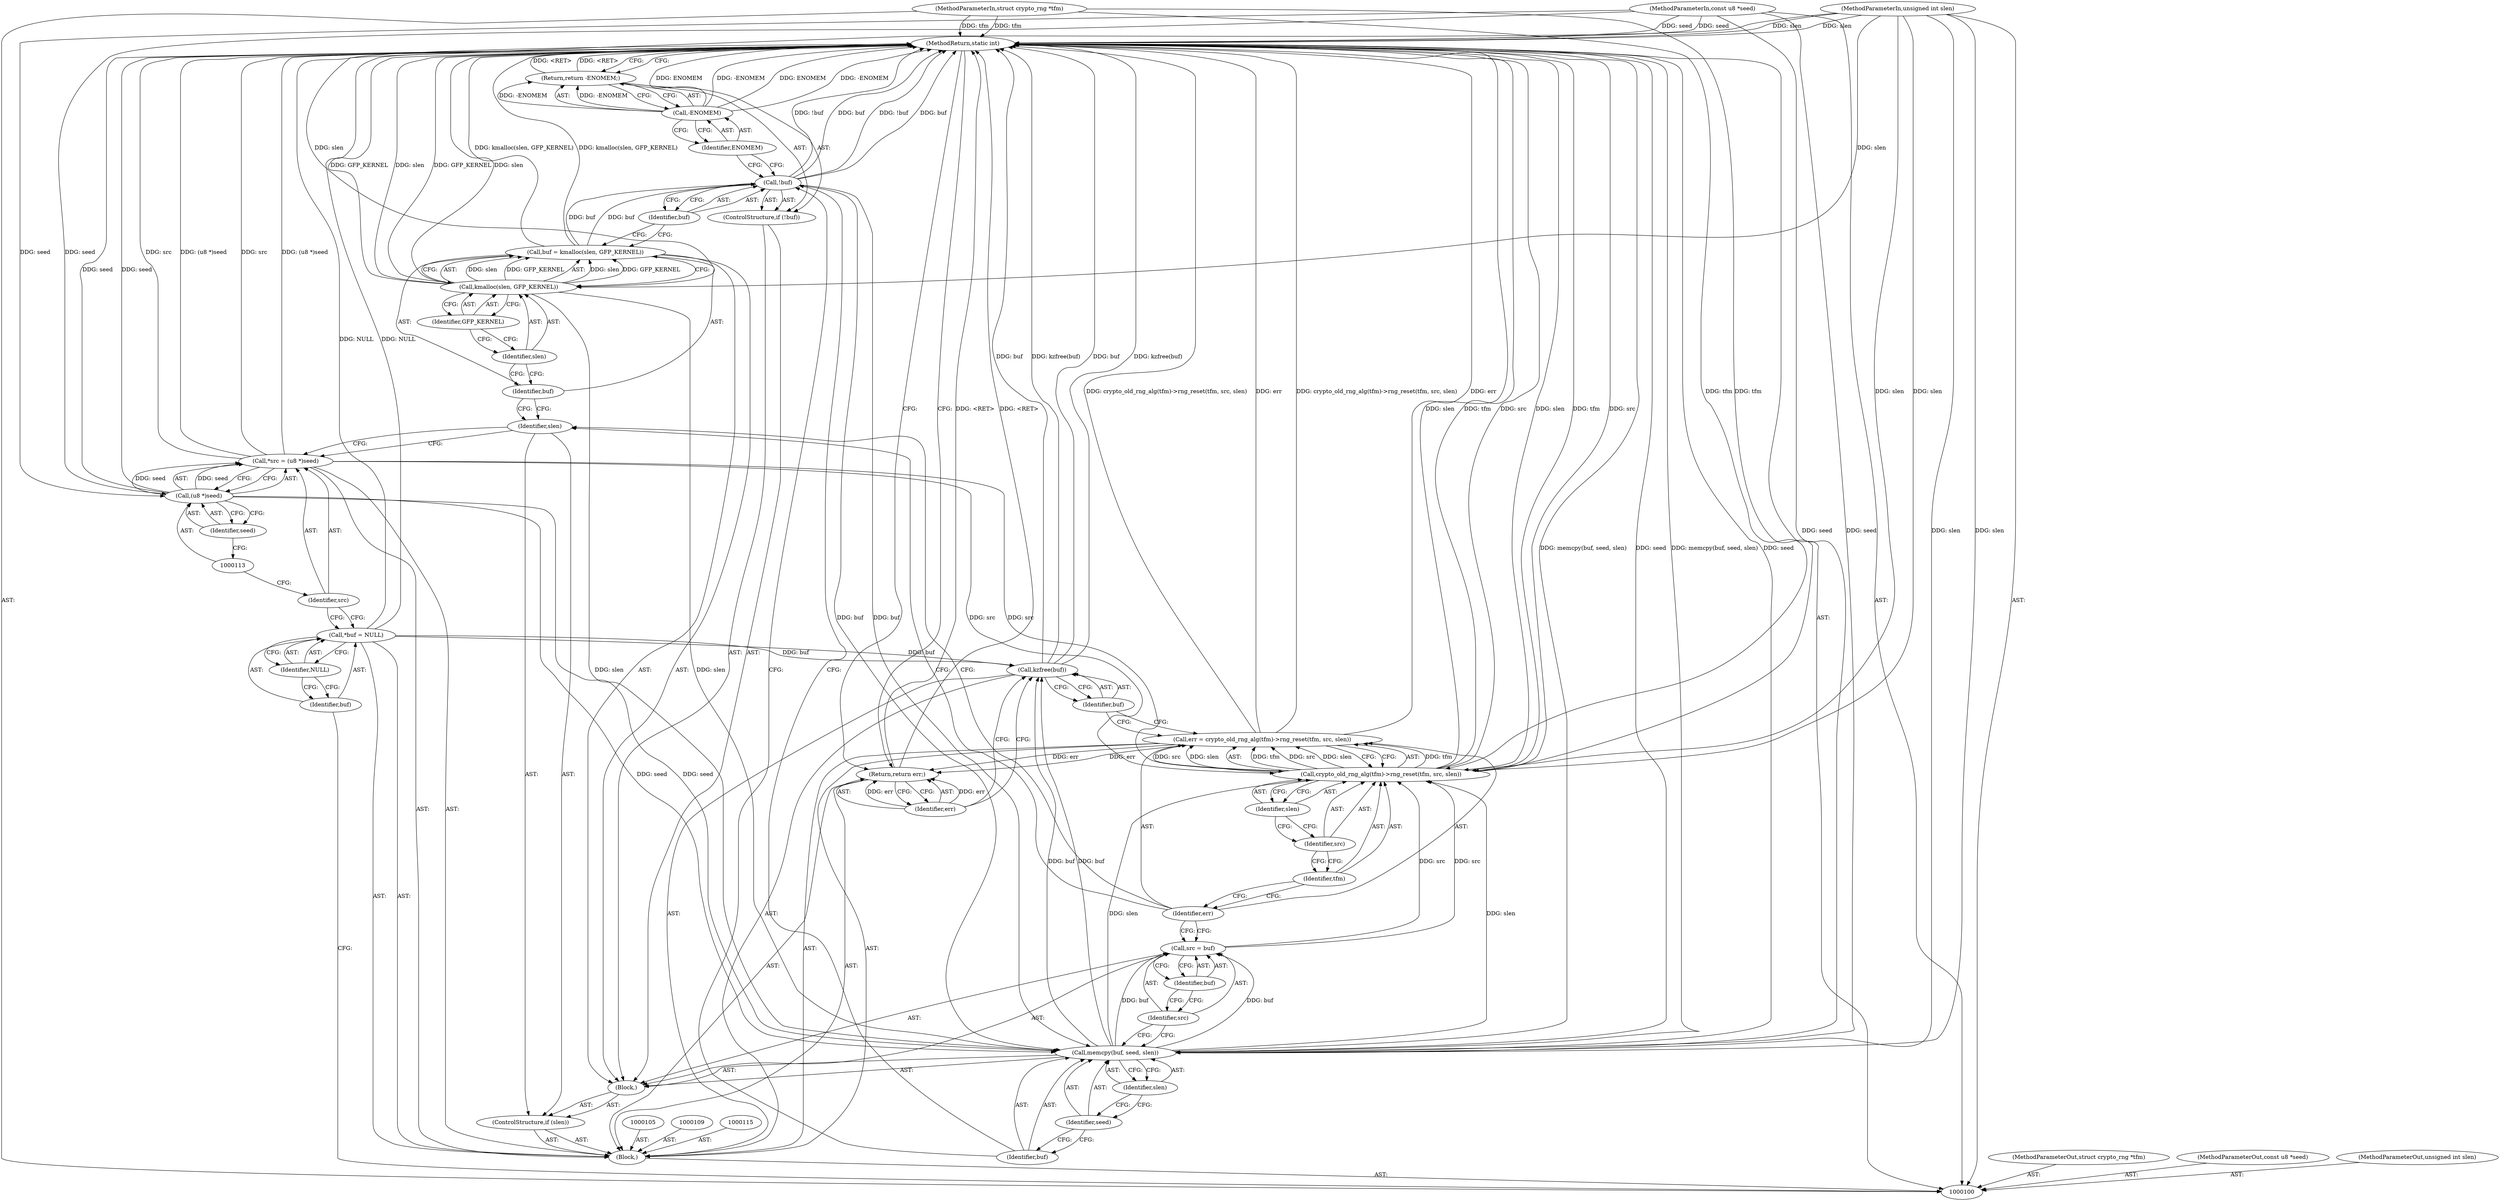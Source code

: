 digraph "1_linux_94f1bb15bed84ad6c893916b7e7b9db6f1d7eec6_3" {
"1000147" [label="(MethodReturn,static int)"];
"1000101" [label="(MethodParameterIn,struct crypto_rng *tfm)"];
"1000196" [label="(MethodParameterOut,struct crypto_rng *tfm)"];
"1000102" [label="(MethodParameterIn,const u8 *seed)"];
"1000197" [label="(MethodParameterOut,const u8 *seed)"];
"1000128" [label="(Call,-ENOMEM)"];
"1000129" [label="(Identifier,ENOMEM)"];
"1000127" [label="(Return,return -ENOMEM;)"];
"1000132" [label="(Identifier,seed)"];
"1000130" [label="(Call,memcpy(buf, seed, slen))"];
"1000133" [label="(Identifier,slen)"];
"1000131" [label="(Identifier,buf)"];
"1000134" [label="(Call,src = buf)"];
"1000135" [label="(Identifier,src)"];
"1000136" [label="(Identifier,buf)"];
"1000137" [label="(Call,err = crypto_old_rng_alg(tfm)->rng_reset(tfm, src, slen))"];
"1000138" [label="(Identifier,err)"];
"1000140" [label="(Identifier,tfm)"];
"1000141" [label="(Identifier,src)"];
"1000142" [label="(Identifier,slen)"];
"1000139" [label="(Call,crypto_old_rng_alg(tfm)->rng_reset(tfm, src, slen))"];
"1000143" [label="(Call,kzfree(buf))"];
"1000144" [label="(Identifier,buf)"];
"1000145" [label="(Return,return err;)"];
"1000146" [label="(Identifier,err)"];
"1000103" [label="(MethodParameterIn,unsigned int slen)"];
"1000198" [label="(MethodParameterOut,unsigned int slen)"];
"1000104" [label="(Block,)"];
"1000108" [label="(Identifier,NULL)"];
"1000106" [label="(Call,*buf = NULL)"];
"1000107" [label="(Identifier,buf)"];
"1000112" [label="(Call,(u8 *)seed)"];
"1000114" [label="(Identifier,seed)"];
"1000110" [label="(Call,*src = (u8 *)seed)"];
"1000111" [label="(Identifier,src)"];
"1000116" [label="(ControlStructure,if (slen))"];
"1000118" [label="(Block,)"];
"1000117" [label="(Identifier,slen)"];
"1000122" [label="(Identifier,slen)"];
"1000119" [label="(Call,buf = kmalloc(slen, GFP_KERNEL))"];
"1000120" [label="(Identifier,buf)"];
"1000123" [label="(Identifier,GFP_KERNEL)"];
"1000121" [label="(Call,kmalloc(slen, GFP_KERNEL))"];
"1000124" [label="(ControlStructure,if (!buf))"];
"1000125" [label="(Call,!buf)"];
"1000126" [label="(Identifier,buf)"];
"1000147" -> "1000100"  [label="AST: "];
"1000147" -> "1000127"  [label="CFG: "];
"1000147" -> "1000145"  [label="CFG: "];
"1000145" -> "1000147"  [label="DDG: <RET>"];
"1000127" -> "1000147"  [label="DDG: <RET>"];
"1000139" -> "1000147"  [label="DDG: slen"];
"1000139" -> "1000147"  [label="DDG: tfm"];
"1000139" -> "1000147"  [label="DDG: src"];
"1000125" -> "1000147"  [label="DDG: !buf"];
"1000125" -> "1000147"  [label="DDG: buf"];
"1000106" -> "1000147"  [label="DDG: NULL"];
"1000112" -> "1000147"  [label="DDG: seed"];
"1000119" -> "1000147"  [label="DDG: kmalloc(slen, GFP_KERNEL)"];
"1000110" -> "1000147"  [label="DDG: src"];
"1000110" -> "1000147"  [label="DDG: (u8 *)seed"];
"1000130" -> "1000147"  [label="DDG: memcpy(buf, seed, slen)"];
"1000130" -> "1000147"  [label="DDG: seed"];
"1000121" -> "1000147"  [label="DDG: GFP_KERNEL"];
"1000121" -> "1000147"  [label="DDG: slen"];
"1000137" -> "1000147"  [label="DDG: crypto_old_rng_alg(tfm)->rng_reset(tfm, src, slen)"];
"1000137" -> "1000147"  [label="DDG: err"];
"1000128" -> "1000147"  [label="DDG: ENOMEM"];
"1000128" -> "1000147"  [label="DDG: -ENOMEM"];
"1000103" -> "1000147"  [label="DDG: slen"];
"1000143" -> "1000147"  [label="DDG: buf"];
"1000143" -> "1000147"  [label="DDG: kzfree(buf)"];
"1000102" -> "1000147"  [label="DDG: seed"];
"1000101" -> "1000147"  [label="DDG: tfm"];
"1000101" -> "1000100"  [label="AST: "];
"1000101" -> "1000147"  [label="DDG: tfm"];
"1000101" -> "1000139"  [label="DDG: tfm"];
"1000196" -> "1000100"  [label="AST: "];
"1000102" -> "1000100"  [label="AST: "];
"1000102" -> "1000147"  [label="DDG: seed"];
"1000102" -> "1000112"  [label="DDG: seed"];
"1000102" -> "1000130"  [label="DDG: seed"];
"1000197" -> "1000100"  [label="AST: "];
"1000128" -> "1000127"  [label="AST: "];
"1000128" -> "1000129"  [label="CFG: "];
"1000129" -> "1000128"  [label="AST: "];
"1000127" -> "1000128"  [label="CFG: "];
"1000128" -> "1000147"  [label="DDG: ENOMEM"];
"1000128" -> "1000147"  [label="DDG: -ENOMEM"];
"1000128" -> "1000127"  [label="DDG: -ENOMEM"];
"1000129" -> "1000128"  [label="AST: "];
"1000129" -> "1000125"  [label="CFG: "];
"1000128" -> "1000129"  [label="CFG: "];
"1000127" -> "1000124"  [label="AST: "];
"1000127" -> "1000128"  [label="CFG: "];
"1000128" -> "1000127"  [label="AST: "];
"1000147" -> "1000127"  [label="CFG: "];
"1000127" -> "1000147"  [label="DDG: <RET>"];
"1000128" -> "1000127"  [label="DDG: -ENOMEM"];
"1000132" -> "1000130"  [label="AST: "];
"1000132" -> "1000131"  [label="CFG: "];
"1000133" -> "1000132"  [label="CFG: "];
"1000130" -> "1000118"  [label="AST: "];
"1000130" -> "1000133"  [label="CFG: "];
"1000131" -> "1000130"  [label="AST: "];
"1000132" -> "1000130"  [label="AST: "];
"1000133" -> "1000130"  [label="AST: "];
"1000135" -> "1000130"  [label="CFG: "];
"1000130" -> "1000147"  [label="DDG: memcpy(buf, seed, slen)"];
"1000130" -> "1000147"  [label="DDG: seed"];
"1000125" -> "1000130"  [label="DDG: buf"];
"1000112" -> "1000130"  [label="DDG: seed"];
"1000102" -> "1000130"  [label="DDG: seed"];
"1000121" -> "1000130"  [label="DDG: slen"];
"1000103" -> "1000130"  [label="DDG: slen"];
"1000130" -> "1000134"  [label="DDG: buf"];
"1000130" -> "1000139"  [label="DDG: slen"];
"1000130" -> "1000143"  [label="DDG: buf"];
"1000133" -> "1000130"  [label="AST: "];
"1000133" -> "1000132"  [label="CFG: "];
"1000130" -> "1000133"  [label="CFG: "];
"1000131" -> "1000130"  [label="AST: "];
"1000131" -> "1000125"  [label="CFG: "];
"1000132" -> "1000131"  [label="CFG: "];
"1000134" -> "1000118"  [label="AST: "];
"1000134" -> "1000136"  [label="CFG: "];
"1000135" -> "1000134"  [label="AST: "];
"1000136" -> "1000134"  [label="AST: "];
"1000138" -> "1000134"  [label="CFG: "];
"1000130" -> "1000134"  [label="DDG: buf"];
"1000134" -> "1000139"  [label="DDG: src"];
"1000135" -> "1000134"  [label="AST: "];
"1000135" -> "1000130"  [label="CFG: "];
"1000136" -> "1000135"  [label="CFG: "];
"1000136" -> "1000134"  [label="AST: "];
"1000136" -> "1000135"  [label="CFG: "];
"1000134" -> "1000136"  [label="CFG: "];
"1000137" -> "1000104"  [label="AST: "];
"1000137" -> "1000139"  [label="CFG: "];
"1000138" -> "1000137"  [label="AST: "];
"1000139" -> "1000137"  [label="AST: "];
"1000144" -> "1000137"  [label="CFG: "];
"1000137" -> "1000147"  [label="DDG: crypto_old_rng_alg(tfm)->rng_reset(tfm, src, slen)"];
"1000137" -> "1000147"  [label="DDG: err"];
"1000139" -> "1000137"  [label="DDG: tfm"];
"1000139" -> "1000137"  [label="DDG: src"];
"1000139" -> "1000137"  [label="DDG: slen"];
"1000137" -> "1000145"  [label="DDG: err"];
"1000138" -> "1000137"  [label="AST: "];
"1000138" -> "1000134"  [label="CFG: "];
"1000138" -> "1000117"  [label="CFG: "];
"1000140" -> "1000138"  [label="CFG: "];
"1000140" -> "1000139"  [label="AST: "];
"1000140" -> "1000138"  [label="CFG: "];
"1000141" -> "1000140"  [label="CFG: "];
"1000141" -> "1000139"  [label="AST: "];
"1000141" -> "1000140"  [label="CFG: "];
"1000142" -> "1000141"  [label="CFG: "];
"1000142" -> "1000139"  [label="AST: "];
"1000142" -> "1000141"  [label="CFG: "];
"1000139" -> "1000142"  [label="CFG: "];
"1000139" -> "1000137"  [label="AST: "];
"1000139" -> "1000142"  [label="CFG: "];
"1000140" -> "1000139"  [label="AST: "];
"1000141" -> "1000139"  [label="AST: "];
"1000142" -> "1000139"  [label="AST: "];
"1000137" -> "1000139"  [label="CFG: "];
"1000139" -> "1000147"  [label="DDG: slen"];
"1000139" -> "1000147"  [label="DDG: tfm"];
"1000139" -> "1000147"  [label="DDG: src"];
"1000139" -> "1000137"  [label="DDG: tfm"];
"1000139" -> "1000137"  [label="DDG: src"];
"1000139" -> "1000137"  [label="DDG: slen"];
"1000101" -> "1000139"  [label="DDG: tfm"];
"1000134" -> "1000139"  [label="DDG: src"];
"1000110" -> "1000139"  [label="DDG: src"];
"1000130" -> "1000139"  [label="DDG: slen"];
"1000103" -> "1000139"  [label="DDG: slen"];
"1000143" -> "1000104"  [label="AST: "];
"1000143" -> "1000144"  [label="CFG: "];
"1000144" -> "1000143"  [label="AST: "];
"1000146" -> "1000143"  [label="CFG: "];
"1000143" -> "1000147"  [label="DDG: buf"];
"1000143" -> "1000147"  [label="DDG: kzfree(buf)"];
"1000106" -> "1000143"  [label="DDG: buf"];
"1000130" -> "1000143"  [label="DDG: buf"];
"1000144" -> "1000143"  [label="AST: "];
"1000144" -> "1000137"  [label="CFG: "];
"1000143" -> "1000144"  [label="CFG: "];
"1000145" -> "1000104"  [label="AST: "];
"1000145" -> "1000146"  [label="CFG: "];
"1000146" -> "1000145"  [label="AST: "];
"1000147" -> "1000145"  [label="CFG: "];
"1000145" -> "1000147"  [label="DDG: <RET>"];
"1000146" -> "1000145"  [label="DDG: err"];
"1000137" -> "1000145"  [label="DDG: err"];
"1000146" -> "1000145"  [label="AST: "];
"1000146" -> "1000143"  [label="CFG: "];
"1000145" -> "1000146"  [label="CFG: "];
"1000146" -> "1000145"  [label="DDG: err"];
"1000103" -> "1000100"  [label="AST: "];
"1000103" -> "1000147"  [label="DDG: slen"];
"1000103" -> "1000121"  [label="DDG: slen"];
"1000103" -> "1000130"  [label="DDG: slen"];
"1000103" -> "1000139"  [label="DDG: slen"];
"1000198" -> "1000100"  [label="AST: "];
"1000104" -> "1000100"  [label="AST: "];
"1000105" -> "1000104"  [label="AST: "];
"1000106" -> "1000104"  [label="AST: "];
"1000109" -> "1000104"  [label="AST: "];
"1000110" -> "1000104"  [label="AST: "];
"1000115" -> "1000104"  [label="AST: "];
"1000116" -> "1000104"  [label="AST: "];
"1000137" -> "1000104"  [label="AST: "];
"1000143" -> "1000104"  [label="AST: "];
"1000145" -> "1000104"  [label="AST: "];
"1000108" -> "1000106"  [label="AST: "];
"1000108" -> "1000107"  [label="CFG: "];
"1000106" -> "1000108"  [label="CFG: "];
"1000106" -> "1000104"  [label="AST: "];
"1000106" -> "1000108"  [label="CFG: "];
"1000107" -> "1000106"  [label="AST: "];
"1000108" -> "1000106"  [label="AST: "];
"1000111" -> "1000106"  [label="CFG: "];
"1000106" -> "1000147"  [label="DDG: NULL"];
"1000106" -> "1000143"  [label="DDG: buf"];
"1000107" -> "1000106"  [label="AST: "];
"1000107" -> "1000100"  [label="CFG: "];
"1000108" -> "1000107"  [label="CFG: "];
"1000112" -> "1000110"  [label="AST: "];
"1000112" -> "1000114"  [label="CFG: "];
"1000113" -> "1000112"  [label="AST: "];
"1000114" -> "1000112"  [label="AST: "];
"1000110" -> "1000112"  [label="CFG: "];
"1000112" -> "1000147"  [label="DDG: seed"];
"1000112" -> "1000110"  [label="DDG: seed"];
"1000102" -> "1000112"  [label="DDG: seed"];
"1000112" -> "1000130"  [label="DDG: seed"];
"1000114" -> "1000112"  [label="AST: "];
"1000114" -> "1000113"  [label="CFG: "];
"1000112" -> "1000114"  [label="CFG: "];
"1000110" -> "1000104"  [label="AST: "];
"1000110" -> "1000112"  [label="CFG: "];
"1000111" -> "1000110"  [label="AST: "];
"1000112" -> "1000110"  [label="AST: "];
"1000117" -> "1000110"  [label="CFG: "];
"1000110" -> "1000147"  [label="DDG: src"];
"1000110" -> "1000147"  [label="DDG: (u8 *)seed"];
"1000112" -> "1000110"  [label="DDG: seed"];
"1000110" -> "1000139"  [label="DDG: src"];
"1000111" -> "1000110"  [label="AST: "];
"1000111" -> "1000106"  [label="CFG: "];
"1000113" -> "1000111"  [label="CFG: "];
"1000116" -> "1000104"  [label="AST: "];
"1000117" -> "1000116"  [label="AST: "];
"1000118" -> "1000116"  [label="AST: "];
"1000118" -> "1000116"  [label="AST: "];
"1000119" -> "1000118"  [label="AST: "];
"1000124" -> "1000118"  [label="AST: "];
"1000130" -> "1000118"  [label="AST: "];
"1000134" -> "1000118"  [label="AST: "];
"1000117" -> "1000116"  [label="AST: "];
"1000117" -> "1000110"  [label="CFG: "];
"1000120" -> "1000117"  [label="CFG: "];
"1000138" -> "1000117"  [label="CFG: "];
"1000122" -> "1000121"  [label="AST: "];
"1000122" -> "1000120"  [label="CFG: "];
"1000123" -> "1000122"  [label="CFG: "];
"1000119" -> "1000118"  [label="AST: "];
"1000119" -> "1000121"  [label="CFG: "];
"1000120" -> "1000119"  [label="AST: "];
"1000121" -> "1000119"  [label="AST: "];
"1000126" -> "1000119"  [label="CFG: "];
"1000119" -> "1000147"  [label="DDG: kmalloc(slen, GFP_KERNEL)"];
"1000121" -> "1000119"  [label="DDG: slen"];
"1000121" -> "1000119"  [label="DDG: GFP_KERNEL"];
"1000119" -> "1000125"  [label="DDG: buf"];
"1000120" -> "1000119"  [label="AST: "];
"1000120" -> "1000117"  [label="CFG: "];
"1000122" -> "1000120"  [label="CFG: "];
"1000123" -> "1000121"  [label="AST: "];
"1000123" -> "1000122"  [label="CFG: "];
"1000121" -> "1000123"  [label="CFG: "];
"1000121" -> "1000119"  [label="AST: "];
"1000121" -> "1000123"  [label="CFG: "];
"1000122" -> "1000121"  [label="AST: "];
"1000123" -> "1000121"  [label="AST: "];
"1000119" -> "1000121"  [label="CFG: "];
"1000121" -> "1000147"  [label="DDG: GFP_KERNEL"];
"1000121" -> "1000147"  [label="DDG: slen"];
"1000121" -> "1000119"  [label="DDG: slen"];
"1000121" -> "1000119"  [label="DDG: GFP_KERNEL"];
"1000103" -> "1000121"  [label="DDG: slen"];
"1000121" -> "1000130"  [label="DDG: slen"];
"1000124" -> "1000118"  [label="AST: "];
"1000125" -> "1000124"  [label="AST: "];
"1000127" -> "1000124"  [label="AST: "];
"1000125" -> "1000124"  [label="AST: "];
"1000125" -> "1000126"  [label="CFG: "];
"1000126" -> "1000125"  [label="AST: "];
"1000129" -> "1000125"  [label="CFG: "];
"1000131" -> "1000125"  [label="CFG: "];
"1000125" -> "1000147"  [label="DDG: !buf"];
"1000125" -> "1000147"  [label="DDG: buf"];
"1000119" -> "1000125"  [label="DDG: buf"];
"1000125" -> "1000130"  [label="DDG: buf"];
"1000126" -> "1000125"  [label="AST: "];
"1000126" -> "1000119"  [label="CFG: "];
"1000125" -> "1000126"  [label="CFG: "];
}
